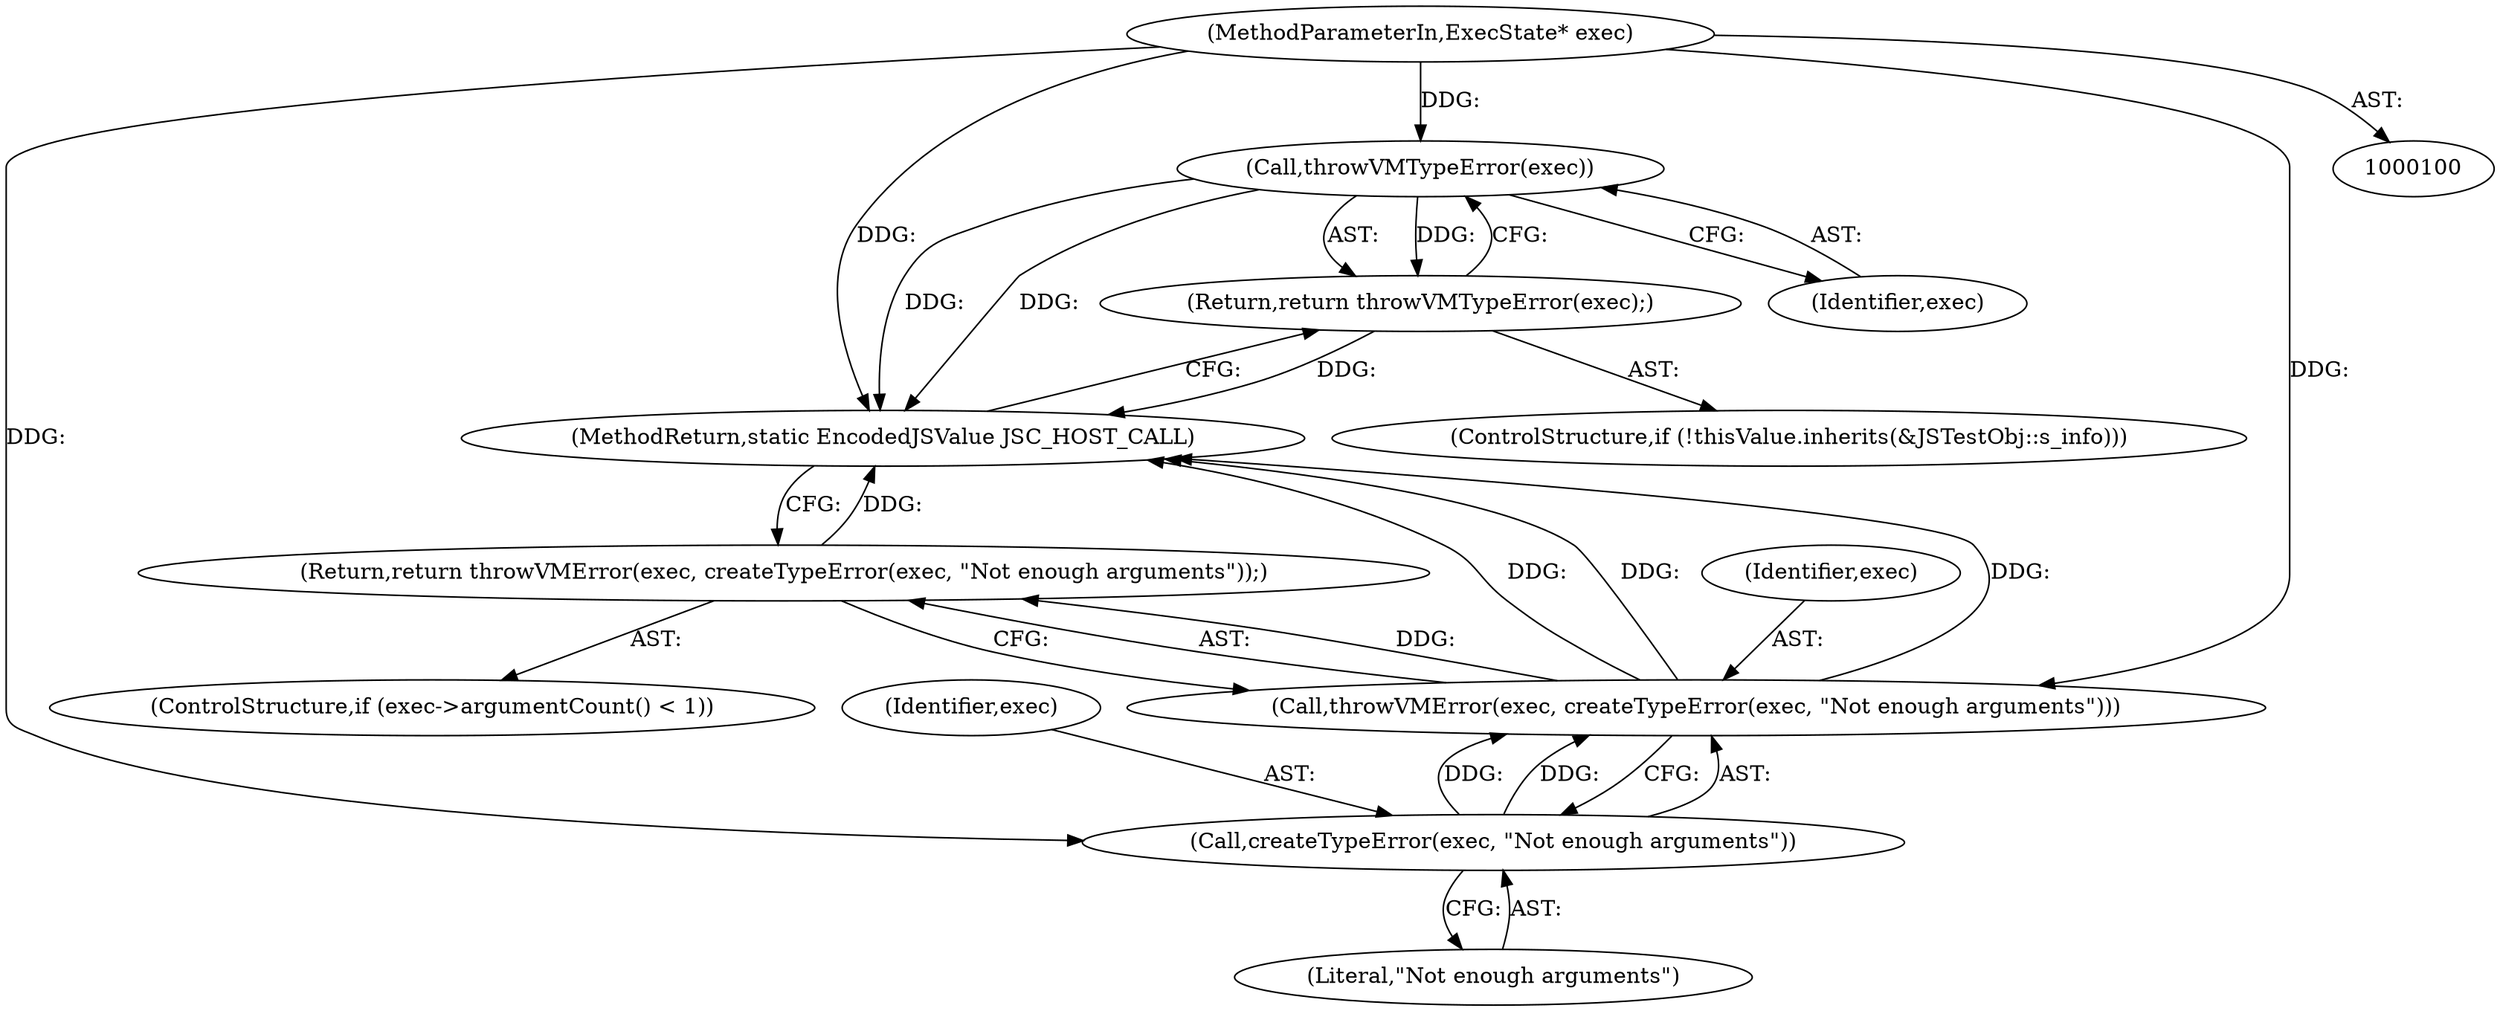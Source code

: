 digraph "0_Chrome_b944f670bb7a8a919daac497a4ea0536c954c201_45@pointer" {
"1000101" [label="(MethodParameterIn,ExecState* exec)"];
"1000113" [label="(Call,throwVMTypeError(exec))"];
"1000112" [label="(Return,return throwVMTypeError(exec);)"];
"1000132" [label="(Call,throwVMError(exec, createTypeError(exec, \"Not enough arguments\")))"];
"1000131" [label="(Return,return throwVMError(exec, createTypeError(exec, \"Not enough arguments\"));)"];
"1000134" [label="(Call,createTypeError(exec, \"Not enough arguments\"))"];
"1000136" [label="(Literal,\"Not enough arguments\")"];
"1000134" [label="(Call,createTypeError(exec, \"Not enough arguments\"))"];
"1000148" [label="(MethodReturn,static EncodedJSValue JSC_HOST_CALL)"];
"1000113" [label="(Call,throwVMTypeError(exec))"];
"1000114" [label="(Identifier,exec)"];
"1000135" [label="(Identifier,exec)"];
"1000127" [label="(ControlStructure,if (exec->argumentCount() < 1))"];
"1000107" [label="(ControlStructure,if (!thisValue.inherits(&JSTestObj::s_info)))"];
"1000101" [label="(MethodParameterIn,ExecState* exec)"];
"1000132" [label="(Call,throwVMError(exec, createTypeError(exec, \"Not enough arguments\")))"];
"1000131" [label="(Return,return throwVMError(exec, createTypeError(exec, \"Not enough arguments\"));)"];
"1000133" [label="(Identifier,exec)"];
"1000112" [label="(Return,return throwVMTypeError(exec);)"];
"1000101" -> "1000100"  [label="AST: "];
"1000101" -> "1000148"  [label="DDG: "];
"1000101" -> "1000113"  [label="DDG: "];
"1000101" -> "1000132"  [label="DDG: "];
"1000101" -> "1000134"  [label="DDG: "];
"1000113" -> "1000112"  [label="AST: "];
"1000113" -> "1000114"  [label="CFG: "];
"1000114" -> "1000113"  [label="AST: "];
"1000112" -> "1000113"  [label="CFG: "];
"1000113" -> "1000148"  [label="DDG: "];
"1000113" -> "1000148"  [label="DDG: "];
"1000113" -> "1000112"  [label="DDG: "];
"1000112" -> "1000107"  [label="AST: "];
"1000148" -> "1000112"  [label="CFG: "];
"1000112" -> "1000148"  [label="DDG: "];
"1000132" -> "1000131"  [label="AST: "];
"1000132" -> "1000134"  [label="CFG: "];
"1000133" -> "1000132"  [label="AST: "];
"1000134" -> "1000132"  [label="AST: "];
"1000131" -> "1000132"  [label="CFG: "];
"1000132" -> "1000148"  [label="DDG: "];
"1000132" -> "1000148"  [label="DDG: "];
"1000132" -> "1000148"  [label="DDG: "];
"1000132" -> "1000131"  [label="DDG: "];
"1000134" -> "1000132"  [label="DDG: "];
"1000134" -> "1000132"  [label="DDG: "];
"1000131" -> "1000127"  [label="AST: "];
"1000148" -> "1000131"  [label="CFG: "];
"1000131" -> "1000148"  [label="DDG: "];
"1000134" -> "1000136"  [label="CFG: "];
"1000135" -> "1000134"  [label="AST: "];
"1000136" -> "1000134"  [label="AST: "];
}
